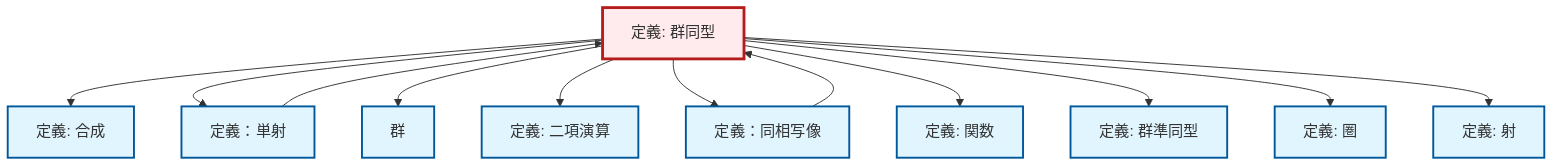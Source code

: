 graph TD
    classDef definition fill:#e1f5fe,stroke:#01579b,stroke-width:2px
    classDef theorem fill:#f3e5f5,stroke:#4a148c,stroke-width:2px
    classDef axiom fill:#fff3e0,stroke:#e65100,stroke-width:2px
    classDef example fill:#e8f5e9,stroke:#1b5e20,stroke-width:2px
    classDef current fill:#ffebee,stroke:#b71c1c,stroke-width:3px
    def-isomorphism["定義: 群同型"]:::definition
    def-binary-operation["定義: 二項演算"]:::definition
    def-composition["定義: 合成"]:::definition
    def-homeomorphism["定義：同相写像"]:::definition
    def-category["定義: 圏"]:::definition
    def-monomorphism["定義：単射"]:::definition
    def-function["定義: 関数"]:::definition
    def-homomorphism["定義: 群準同型"]:::definition
    def-morphism["定義: 射"]:::definition
    def-group["群"]:::definition
    def-isomorphism --> def-composition
    def-monomorphism --> def-isomorphism
    def-isomorphism --> def-monomorphism
    def-isomorphism --> def-group
    def-isomorphism --> def-binary-operation
    def-isomorphism --> def-homeomorphism
    def-isomorphism --> def-function
    def-isomorphism --> def-homomorphism
    def-homeomorphism --> def-isomorphism
    def-isomorphism --> def-category
    def-isomorphism --> def-morphism
    class def-isomorphism current